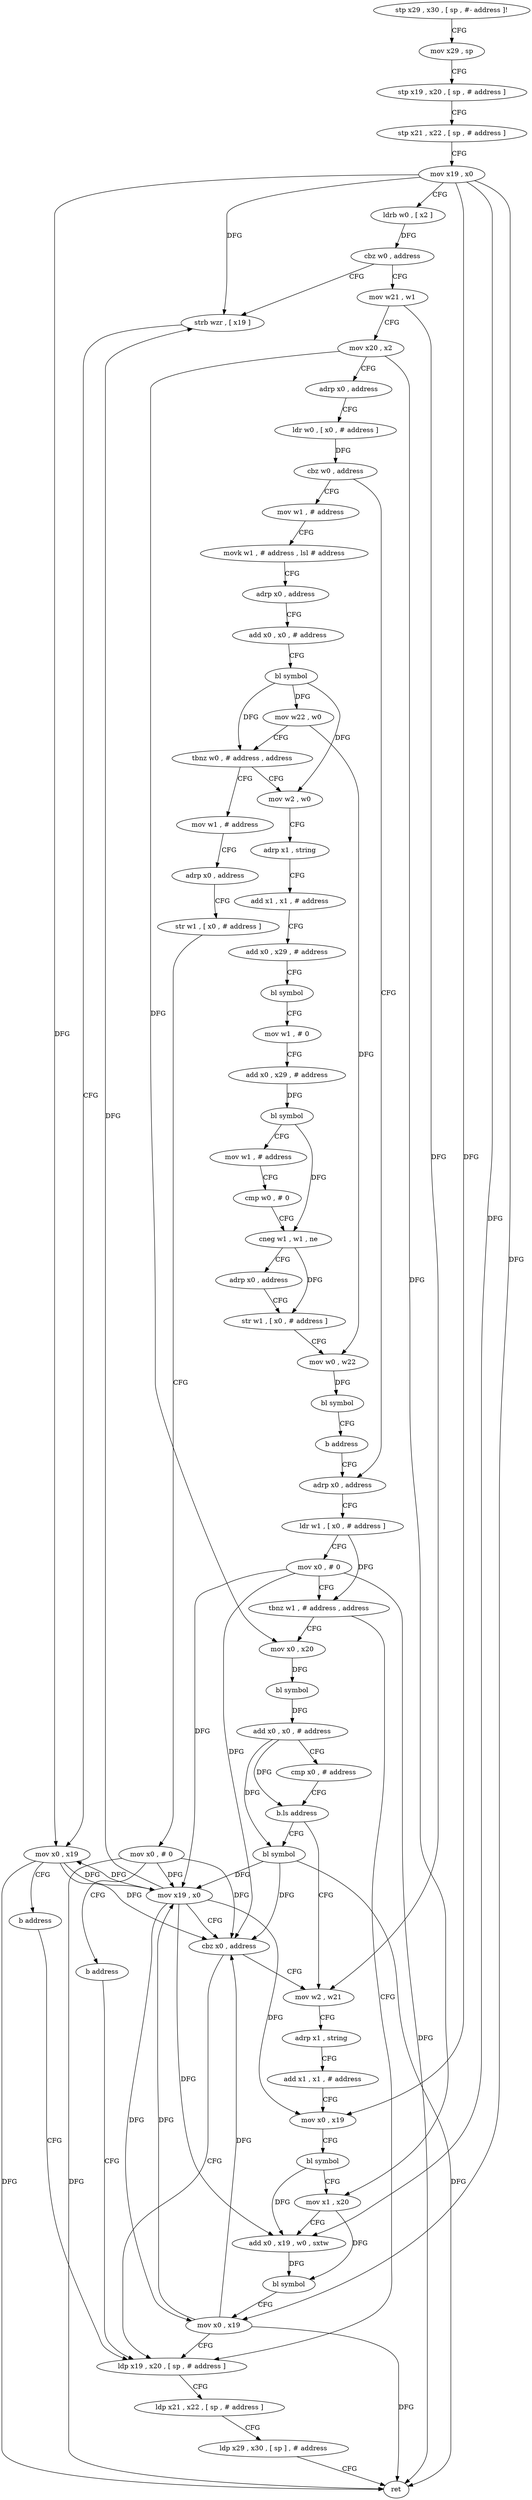digraph "func" {
"4393836" [label = "stp x29 , x30 , [ sp , #- address ]!" ]
"4393840" [label = "mov x29 , sp" ]
"4393844" [label = "stp x19 , x20 , [ sp , # address ]" ]
"4393848" [label = "stp x21 , x22 , [ sp , # address ]" ]
"4393852" [label = "mov x19 , x0" ]
"4393856" [label = "ldrb w0 , [ x2 ]" ]
"4393860" [label = "cbz w0 , address" ]
"4393984" [label = "strb wzr , [ x19 ]" ]
"4393864" [label = "mov w21 , w1" ]
"4393988" [label = "mov x0 , x19" ]
"4393992" [label = "b address" ]
"4393968" [label = "ldp x19 , x20 , [ sp , # address ]" ]
"4393868" [label = "mov x20 , x2" ]
"4393872" [label = "adrp x0 , address" ]
"4393876" [label = "ldr w0 , [ x0 , # address ]" ]
"4393880" [label = "cbz w0 , address" ]
"4393996" [label = "mov w1 , # address" ]
"4393884" [label = "adrp x0 , address" ]
"4393972" [label = "ldp x21 , x22 , [ sp , # address ]" ]
"4393976" [label = "ldp x29 , x30 , [ sp ] , # address" ]
"4393980" [label = "ret" ]
"4394000" [label = "movk w1 , # address , lsl # address" ]
"4394004" [label = "adrp x0 , address" ]
"4394008" [label = "add x0 , x0 , # address" ]
"4394012" [label = "bl symbol" ]
"4394016" [label = "mov w22 , w0" ]
"4394020" [label = "tbnz w0 , # address , address" ]
"4394088" [label = "mov w1 , # address" ]
"4394024" [label = "mov w2 , w0" ]
"4393888" [label = "ldr w1 , [ x0 , # address ]" ]
"4393892" [label = "mov x0 , # 0" ]
"4393896" [label = "tbnz w1 , # address , address" ]
"4393900" [label = "mov x0 , x20" ]
"4394092" [label = "adrp x0 , address" ]
"4394096" [label = "str w1 , [ x0 , # address ]" ]
"4394100" [label = "mov x0 , # 0" ]
"4394104" [label = "b address" ]
"4394028" [label = "adrp x1 , string" ]
"4394032" [label = "add x1 , x1 , # address" ]
"4394036" [label = "add x0 , x29 , # address" ]
"4394040" [label = "bl symbol" ]
"4394044" [label = "mov w1 , # 0" ]
"4394048" [label = "add x0 , x29 , # address" ]
"4394052" [label = "bl symbol" ]
"4394056" [label = "mov w1 , # address" ]
"4394060" [label = "cmp w0 , # 0" ]
"4394064" [label = "cneg w1 , w1 , ne" ]
"4394068" [label = "adrp x0 , address" ]
"4394072" [label = "str w1 , [ x0 , # address ]" ]
"4394076" [label = "mov w0 , w22" ]
"4394080" [label = "bl symbol" ]
"4394084" [label = "b address" ]
"4393904" [label = "bl symbol" ]
"4393908" [label = "add x0 , x0 , # address" ]
"4393912" [label = "cmp x0 , # address" ]
"4393916" [label = "b.ls address" ]
"4393932" [label = "mov w2 , w21" ]
"4393920" [label = "bl symbol" ]
"4393936" [label = "adrp x1 , string" ]
"4393940" [label = "add x1 , x1 , # address" ]
"4393944" [label = "mov x0 , x19" ]
"4393948" [label = "bl symbol" ]
"4393952" [label = "mov x1 , x20" ]
"4393956" [label = "add x0 , x19 , w0 , sxtw" ]
"4393960" [label = "bl symbol" ]
"4393964" [label = "mov x0 , x19" ]
"4393924" [label = "mov x19 , x0" ]
"4393928" [label = "cbz x0 , address" ]
"4393836" -> "4393840" [ label = "CFG" ]
"4393840" -> "4393844" [ label = "CFG" ]
"4393844" -> "4393848" [ label = "CFG" ]
"4393848" -> "4393852" [ label = "CFG" ]
"4393852" -> "4393856" [ label = "CFG" ]
"4393852" -> "4393984" [ label = "DFG" ]
"4393852" -> "4393988" [ label = "DFG" ]
"4393852" -> "4393944" [ label = "DFG" ]
"4393852" -> "4393956" [ label = "DFG" ]
"4393852" -> "4393964" [ label = "DFG" ]
"4393856" -> "4393860" [ label = "DFG" ]
"4393860" -> "4393984" [ label = "CFG" ]
"4393860" -> "4393864" [ label = "CFG" ]
"4393984" -> "4393988" [ label = "CFG" ]
"4393864" -> "4393868" [ label = "CFG" ]
"4393864" -> "4393932" [ label = "DFG" ]
"4393988" -> "4393992" [ label = "CFG" ]
"4393988" -> "4393980" [ label = "DFG" ]
"4393988" -> "4393924" [ label = "DFG" ]
"4393988" -> "4393928" [ label = "DFG" ]
"4393992" -> "4393968" [ label = "CFG" ]
"4393968" -> "4393972" [ label = "CFG" ]
"4393868" -> "4393872" [ label = "CFG" ]
"4393868" -> "4393900" [ label = "DFG" ]
"4393868" -> "4393952" [ label = "DFG" ]
"4393872" -> "4393876" [ label = "CFG" ]
"4393876" -> "4393880" [ label = "DFG" ]
"4393880" -> "4393996" [ label = "CFG" ]
"4393880" -> "4393884" [ label = "CFG" ]
"4393996" -> "4394000" [ label = "CFG" ]
"4393884" -> "4393888" [ label = "CFG" ]
"4393972" -> "4393976" [ label = "CFG" ]
"4393976" -> "4393980" [ label = "CFG" ]
"4394000" -> "4394004" [ label = "CFG" ]
"4394004" -> "4394008" [ label = "CFG" ]
"4394008" -> "4394012" [ label = "CFG" ]
"4394012" -> "4394016" [ label = "DFG" ]
"4394012" -> "4394020" [ label = "DFG" ]
"4394012" -> "4394024" [ label = "DFG" ]
"4394016" -> "4394020" [ label = "CFG" ]
"4394016" -> "4394076" [ label = "DFG" ]
"4394020" -> "4394088" [ label = "CFG" ]
"4394020" -> "4394024" [ label = "CFG" ]
"4394088" -> "4394092" [ label = "CFG" ]
"4394024" -> "4394028" [ label = "CFG" ]
"4393888" -> "4393892" [ label = "CFG" ]
"4393888" -> "4393896" [ label = "DFG" ]
"4393892" -> "4393896" [ label = "CFG" ]
"4393892" -> "4393980" [ label = "DFG" ]
"4393892" -> "4393924" [ label = "DFG" ]
"4393892" -> "4393928" [ label = "DFG" ]
"4393896" -> "4393968" [ label = "CFG" ]
"4393896" -> "4393900" [ label = "CFG" ]
"4393900" -> "4393904" [ label = "DFG" ]
"4394092" -> "4394096" [ label = "CFG" ]
"4394096" -> "4394100" [ label = "CFG" ]
"4394100" -> "4394104" [ label = "CFG" ]
"4394100" -> "4393980" [ label = "DFG" ]
"4394100" -> "4393924" [ label = "DFG" ]
"4394100" -> "4393928" [ label = "DFG" ]
"4394104" -> "4393968" [ label = "CFG" ]
"4394028" -> "4394032" [ label = "CFG" ]
"4394032" -> "4394036" [ label = "CFG" ]
"4394036" -> "4394040" [ label = "CFG" ]
"4394040" -> "4394044" [ label = "CFG" ]
"4394044" -> "4394048" [ label = "CFG" ]
"4394048" -> "4394052" [ label = "DFG" ]
"4394052" -> "4394056" [ label = "CFG" ]
"4394052" -> "4394064" [ label = "DFG" ]
"4394056" -> "4394060" [ label = "CFG" ]
"4394060" -> "4394064" [ label = "CFG" ]
"4394064" -> "4394068" [ label = "CFG" ]
"4394064" -> "4394072" [ label = "DFG" ]
"4394068" -> "4394072" [ label = "CFG" ]
"4394072" -> "4394076" [ label = "CFG" ]
"4394076" -> "4394080" [ label = "DFG" ]
"4394080" -> "4394084" [ label = "CFG" ]
"4394084" -> "4393884" [ label = "CFG" ]
"4393904" -> "4393908" [ label = "DFG" ]
"4393908" -> "4393912" [ label = "CFG" ]
"4393908" -> "4393916" [ label = "DFG" ]
"4393908" -> "4393920" [ label = "DFG" ]
"4393912" -> "4393916" [ label = "CFG" ]
"4393916" -> "4393932" [ label = "CFG" ]
"4393916" -> "4393920" [ label = "CFG" ]
"4393932" -> "4393936" [ label = "CFG" ]
"4393920" -> "4393924" [ label = "DFG" ]
"4393920" -> "4393980" [ label = "DFG" ]
"4393920" -> "4393928" [ label = "DFG" ]
"4393936" -> "4393940" [ label = "CFG" ]
"4393940" -> "4393944" [ label = "CFG" ]
"4393944" -> "4393948" [ label = "CFG" ]
"4393948" -> "4393952" [ label = "CFG" ]
"4393948" -> "4393956" [ label = "DFG" ]
"4393952" -> "4393956" [ label = "CFG" ]
"4393952" -> "4393960" [ label = "DFG" ]
"4393956" -> "4393960" [ label = "DFG" ]
"4393960" -> "4393964" [ label = "CFG" ]
"4393964" -> "4393968" [ label = "CFG" ]
"4393964" -> "4393980" [ label = "DFG" ]
"4393964" -> "4393924" [ label = "DFG" ]
"4393964" -> "4393928" [ label = "DFG" ]
"4393924" -> "4393928" [ label = "CFG" ]
"4393924" -> "4393984" [ label = "DFG" ]
"4393924" -> "4393988" [ label = "DFG" ]
"4393924" -> "4393944" [ label = "DFG" ]
"4393924" -> "4393964" [ label = "DFG" ]
"4393924" -> "4393956" [ label = "DFG" ]
"4393928" -> "4393968" [ label = "CFG" ]
"4393928" -> "4393932" [ label = "CFG" ]
}
